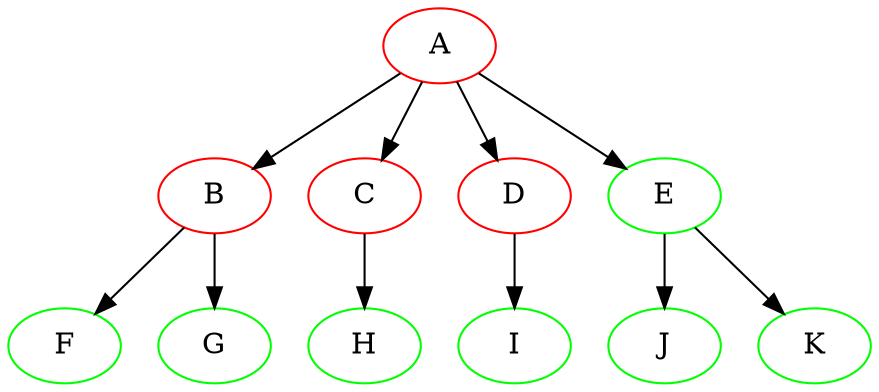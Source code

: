 digraph {
A [color=red];
B [color=red];
C [color=red];
D [color=red];
E [color=green];
F [color=green];
G [color=green];
H [color=green];
I [color=green];
J [color=green];
K [color=green];
 A -> B
 A -> C
 A -> D
 A -> E
 B -> F
 B -> G
 C -> H
 D -> I
 E -> J
 E -> K
}
